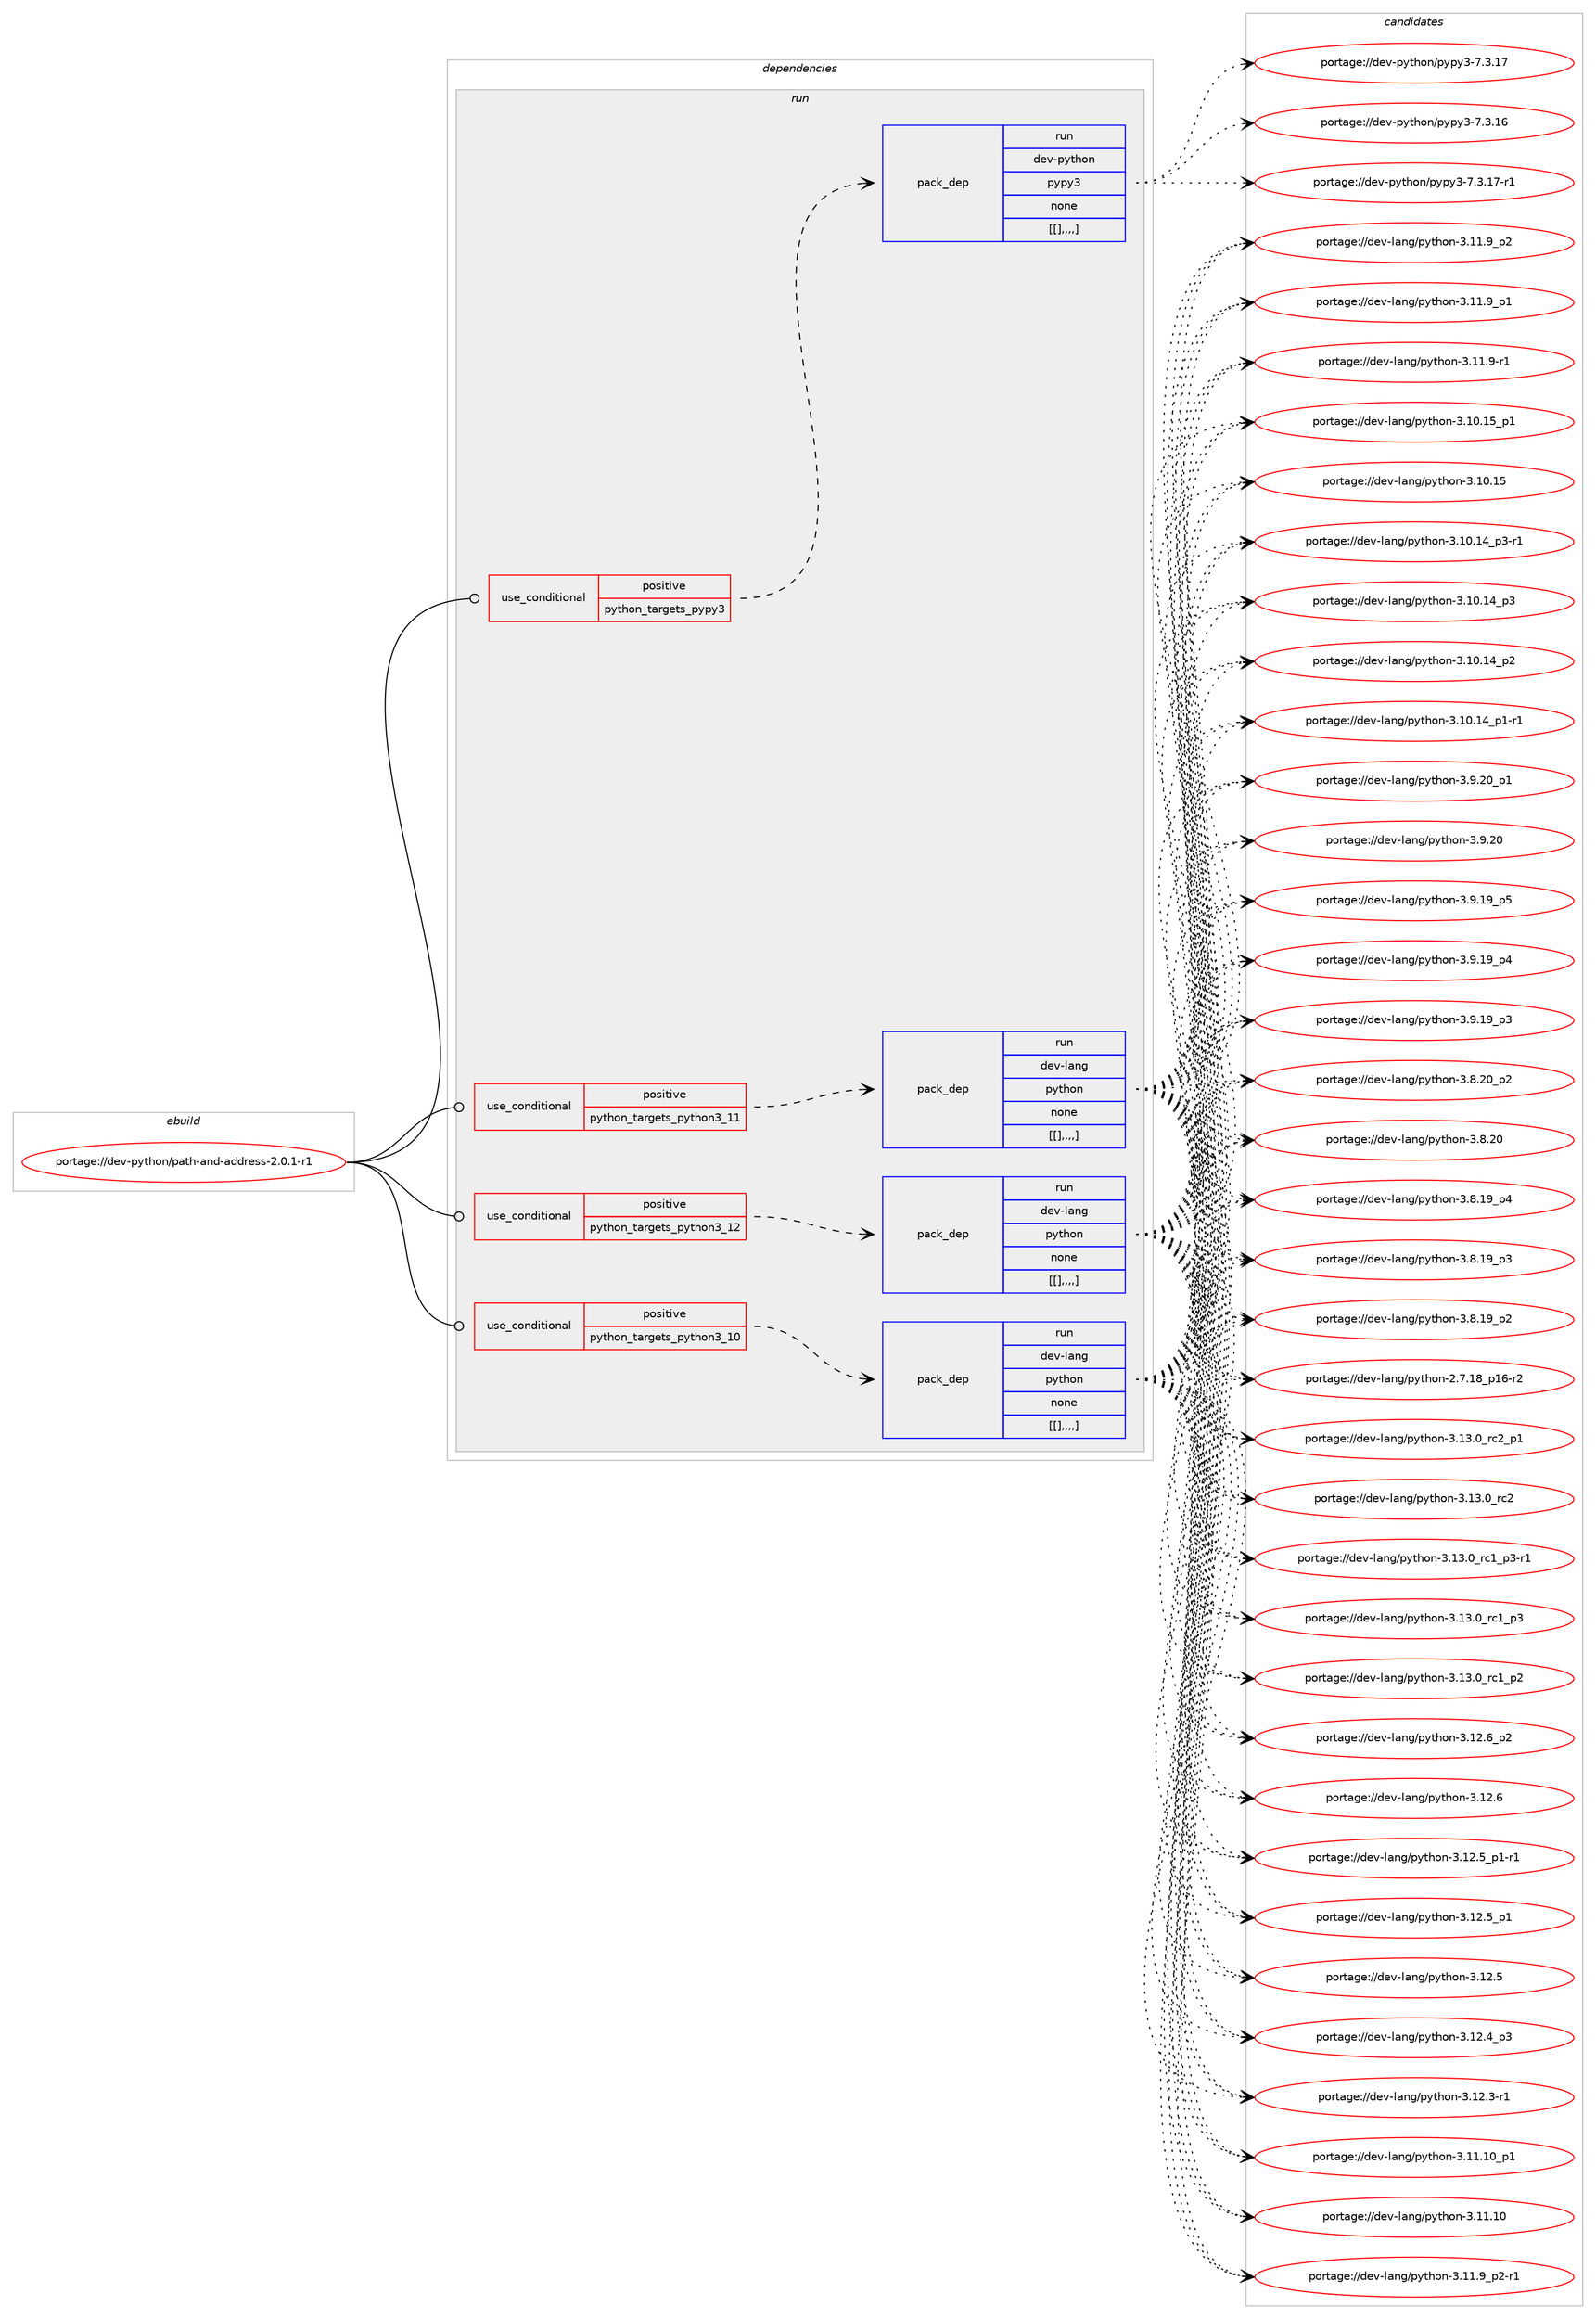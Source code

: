digraph prolog {

# *************
# Graph options
# *************

newrank=true;
concentrate=true;
compound=true;
graph [rankdir=LR,fontname=Helvetica,fontsize=10,ranksep=1.5];#, ranksep=2.5, nodesep=0.2];
edge  [arrowhead=vee];
node  [fontname=Helvetica,fontsize=10];

# **********
# The ebuild
# **********

subgraph cluster_leftcol {
color=gray;
label=<<i>ebuild</i>>;
id [label="portage://dev-python/path-and-address-2.0.1-r1", color=red, width=4, href="../dev-python/path-and-address-2.0.1-r1.svg"];
}

# ****************
# The dependencies
# ****************

subgraph cluster_midcol {
color=gray;
label=<<i>dependencies</i>>;
subgraph cluster_compile {
fillcolor="#eeeeee";
style=filled;
label=<<i>compile</i>>;
}
subgraph cluster_compileandrun {
fillcolor="#eeeeee";
style=filled;
label=<<i>compile and run</i>>;
}
subgraph cluster_run {
fillcolor="#eeeeee";
style=filled;
label=<<i>run</i>>;
subgraph cond37029 {
dependency155861 [label=<<TABLE BORDER="0" CELLBORDER="1" CELLSPACING="0" CELLPADDING="4"><TR><TD ROWSPAN="3" CELLPADDING="10">use_conditional</TD></TR><TR><TD>positive</TD></TR><TR><TD>python_targets_pypy3</TD></TR></TABLE>>, shape=none, color=red];
subgraph pack117615 {
dependency155862 [label=<<TABLE BORDER="0" CELLBORDER="1" CELLSPACING="0" CELLPADDING="4" WIDTH="220"><TR><TD ROWSPAN="6" CELLPADDING="30">pack_dep</TD></TR><TR><TD WIDTH="110">run</TD></TR><TR><TD>dev-python</TD></TR><TR><TD>pypy3</TD></TR><TR><TD>none</TD></TR><TR><TD>[[],,,,]</TD></TR></TABLE>>, shape=none, color=blue];
}
dependency155861:e -> dependency155862:w [weight=20,style="dashed",arrowhead="vee"];
}
id:e -> dependency155861:w [weight=20,style="solid",arrowhead="odot"];
subgraph cond37030 {
dependency155863 [label=<<TABLE BORDER="0" CELLBORDER="1" CELLSPACING="0" CELLPADDING="4"><TR><TD ROWSPAN="3" CELLPADDING="10">use_conditional</TD></TR><TR><TD>positive</TD></TR><TR><TD>python_targets_python3_10</TD></TR></TABLE>>, shape=none, color=red];
subgraph pack117616 {
dependency155864 [label=<<TABLE BORDER="0" CELLBORDER="1" CELLSPACING="0" CELLPADDING="4" WIDTH="220"><TR><TD ROWSPAN="6" CELLPADDING="30">pack_dep</TD></TR><TR><TD WIDTH="110">run</TD></TR><TR><TD>dev-lang</TD></TR><TR><TD>python</TD></TR><TR><TD>none</TD></TR><TR><TD>[[],,,,]</TD></TR></TABLE>>, shape=none, color=blue];
}
dependency155863:e -> dependency155864:w [weight=20,style="dashed",arrowhead="vee"];
}
id:e -> dependency155863:w [weight=20,style="solid",arrowhead="odot"];
subgraph cond37031 {
dependency155865 [label=<<TABLE BORDER="0" CELLBORDER="1" CELLSPACING="0" CELLPADDING="4"><TR><TD ROWSPAN="3" CELLPADDING="10">use_conditional</TD></TR><TR><TD>positive</TD></TR><TR><TD>python_targets_python3_11</TD></TR></TABLE>>, shape=none, color=red];
subgraph pack117617 {
dependency155866 [label=<<TABLE BORDER="0" CELLBORDER="1" CELLSPACING="0" CELLPADDING="4" WIDTH="220"><TR><TD ROWSPAN="6" CELLPADDING="30">pack_dep</TD></TR><TR><TD WIDTH="110">run</TD></TR><TR><TD>dev-lang</TD></TR><TR><TD>python</TD></TR><TR><TD>none</TD></TR><TR><TD>[[],,,,]</TD></TR></TABLE>>, shape=none, color=blue];
}
dependency155865:e -> dependency155866:w [weight=20,style="dashed",arrowhead="vee"];
}
id:e -> dependency155865:w [weight=20,style="solid",arrowhead="odot"];
subgraph cond37032 {
dependency155867 [label=<<TABLE BORDER="0" CELLBORDER="1" CELLSPACING="0" CELLPADDING="4"><TR><TD ROWSPAN="3" CELLPADDING="10">use_conditional</TD></TR><TR><TD>positive</TD></TR><TR><TD>python_targets_python3_12</TD></TR></TABLE>>, shape=none, color=red];
subgraph pack117618 {
dependency155868 [label=<<TABLE BORDER="0" CELLBORDER="1" CELLSPACING="0" CELLPADDING="4" WIDTH="220"><TR><TD ROWSPAN="6" CELLPADDING="30">pack_dep</TD></TR><TR><TD WIDTH="110">run</TD></TR><TR><TD>dev-lang</TD></TR><TR><TD>python</TD></TR><TR><TD>none</TD></TR><TR><TD>[[],,,,]</TD></TR></TABLE>>, shape=none, color=blue];
}
dependency155867:e -> dependency155868:w [weight=20,style="dashed",arrowhead="vee"];
}
id:e -> dependency155867:w [weight=20,style="solid",arrowhead="odot"];
}
}

# **************
# The candidates
# **************

subgraph cluster_choices {
rank=same;
color=gray;
label=<<i>candidates</i>>;

subgraph choice117615 {
color=black;
nodesep=1;
choice100101118451121211161041111104711212111212151455546514649554511449 [label="portage://dev-python/pypy3-7.3.17-r1", color=red, width=4,href="../dev-python/pypy3-7.3.17-r1.svg"];
choice10010111845112121116104111110471121211121215145554651464955 [label="portage://dev-python/pypy3-7.3.17", color=red, width=4,href="../dev-python/pypy3-7.3.17.svg"];
choice10010111845112121116104111110471121211121215145554651464954 [label="portage://dev-python/pypy3-7.3.16", color=red, width=4,href="../dev-python/pypy3-7.3.16.svg"];
dependency155862:e -> choice100101118451121211161041111104711212111212151455546514649554511449:w [style=dotted,weight="100"];
dependency155862:e -> choice10010111845112121116104111110471121211121215145554651464955:w [style=dotted,weight="100"];
dependency155862:e -> choice10010111845112121116104111110471121211121215145554651464954:w [style=dotted,weight="100"];
}
subgraph choice117616 {
color=black;
nodesep=1;
choice100101118451089711010347112121116104111110455146495146489511499509511249 [label="portage://dev-lang/python-3.13.0_rc2_p1", color=red, width=4,href="../dev-lang/python-3.13.0_rc2_p1.svg"];
choice10010111845108971101034711212111610411111045514649514648951149950 [label="portage://dev-lang/python-3.13.0_rc2", color=red, width=4,href="../dev-lang/python-3.13.0_rc2.svg"];
choice1001011184510897110103471121211161041111104551464951464895114994995112514511449 [label="portage://dev-lang/python-3.13.0_rc1_p3-r1", color=red, width=4,href="../dev-lang/python-3.13.0_rc1_p3-r1.svg"];
choice100101118451089711010347112121116104111110455146495146489511499499511251 [label="portage://dev-lang/python-3.13.0_rc1_p3", color=red, width=4,href="../dev-lang/python-3.13.0_rc1_p3.svg"];
choice100101118451089711010347112121116104111110455146495146489511499499511250 [label="portage://dev-lang/python-3.13.0_rc1_p2", color=red, width=4,href="../dev-lang/python-3.13.0_rc1_p2.svg"];
choice100101118451089711010347112121116104111110455146495046549511250 [label="portage://dev-lang/python-3.12.6_p2", color=red, width=4,href="../dev-lang/python-3.12.6_p2.svg"];
choice10010111845108971101034711212111610411111045514649504654 [label="portage://dev-lang/python-3.12.6", color=red, width=4,href="../dev-lang/python-3.12.6.svg"];
choice1001011184510897110103471121211161041111104551464950465395112494511449 [label="portage://dev-lang/python-3.12.5_p1-r1", color=red, width=4,href="../dev-lang/python-3.12.5_p1-r1.svg"];
choice100101118451089711010347112121116104111110455146495046539511249 [label="portage://dev-lang/python-3.12.5_p1", color=red, width=4,href="../dev-lang/python-3.12.5_p1.svg"];
choice10010111845108971101034711212111610411111045514649504653 [label="portage://dev-lang/python-3.12.5", color=red, width=4,href="../dev-lang/python-3.12.5.svg"];
choice100101118451089711010347112121116104111110455146495046529511251 [label="portage://dev-lang/python-3.12.4_p3", color=red, width=4,href="../dev-lang/python-3.12.4_p3.svg"];
choice100101118451089711010347112121116104111110455146495046514511449 [label="portage://dev-lang/python-3.12.3-r1", color=red, width=4,href="../dev-lang/python-3.12.3-r1.svg"];
choice10010111845108971101034711212111610411111045514649494649489511249 [label="portage://dev-lang/python-3.11.10_p1", color=red, width=4,href="../dev-lang/python-3.11.10_p1.svg"];
choice1001011184510897110103471121211161041111104551464949464948 [label="portage://dev-lang/python-3.11.10", color=red, width=4,href="../dev-lang/python-3.11.10.svg"];
choice1001011184510897110103471121211161041111104551464949465795112504511449 [label="portage://dev-lang/python-3.11.9_p2-r1", color=red, width=4,href="../dev-lang/python-3.11.9_p2-r1.svg"];
choice100101118451089711010347112121116104111110455146494946579511250 [label="portage://dev-lang/python-3.11.9_p2", color=red, width=4,href="../dev-lang/python-3.11.9_p2.svg"];
choice100101118451089711010347112121116104111110455146494946579511249 [label="portage://dev-lang/python-3.11.9_p1", color=red, width=4,href="../dev-lang/python-3.11.9_p1.svg"];
choice100101118451089711010347112121116104111110455146494946574511449 [label="portage://dev-lang/python-3.11.9-r1", color=red, width=4,href="../dev-lang/python-3.11.9-r1.svg"];
choice10010111845108971101034711212111610411111045514649484649539511249 [label="portage://dev-lang/python-3.10.15_p1", color=red, width=4,href="../dev-lang/python-3.10.15_p1.svg"];
choice1001011184510897110103471121211161041111104551464948464953 [label="portage://dev-lang/python-3.10.15", color=red, width=4,href="../dev-lang/python-3.10.15.svg"];
choice100101118451089711010347112121116104111110455146494846495295112514511449 [label="portage://dev-lang/python-3.10.14_p3-r1", color=red, width=4,href="../dev-lang/python-3.10.14_p3-r1.svg"];
choice10010111845108971101034711212111610411111045514649484649529511251 [label="portage://dev-lang/python-3.10.14_p3", color=red, width=4,href="../dev-lang/python-3.10.14_p3.svg"];
choice10010111845108971101034711212111610411111045514649484649529511250 [label="portage://dev-lang/python-3.10.14_p2", color=red, width=4,href="../dev-lang/python-3.10.14_p2.svg"];
choice100101118451089711010347112121116104111110455146494846495295112494511449 [label="portage://dev-lang/python-3.10.14_p1-r1", color=red, width=4,href="../dev-lang/python-3.10.14_p1-r1.svg"];
choice100101118451089711010347112121116104111110455146574650489511249 [label="portage://dev-lang/python-3.9.20_p1", color=red, width=4,href="../dev-lang/python-3.9.20_p1.svg"];
choice10010111845108971101034711212111610411111045514657465048 [label="portage://dev-lang/python-3.9.20", color=red, width=4,href="../dev-lang/python-3.9.20.svg"];
choice100101118451089711010347112121116104111110455146574649579511253 [label="portage://dev-lang/python-3.9.19_p5", color=red, width=4,href="../dev-lang/python-3.9.19_p5.svg"];
choice100101118451089711010347112121116104111110455146574649579511252 [label="portage://dev-lang/python-3.9.19_p4", color=red, width=4,href="../dev-lang/python-3.9.19_p4.svg"];
choice100101118451089711010347112121116104111110455146574649579511251 [label="portage://dev-lang/python-3.9.19_p3", color=red, width=4,href="../dev-lang/python-3.9.19_p3.svg"];
choice100101118451089711010347112121116104111110455146564650489511250 [label="portage://dev-lang/python-3.8.20_p2", color=red, width=4,href="../dev-lang/python-3.8.20_p2.svg"];
choice10010111845108971101034711212111610411111045514656465048 [label="portage://dev-lang/python-3.8.20", color=red, width=4,href="../dev-lang/python-3.8.20.svg"];
choice100101118451089711010347112121116104111110455146564649579511252 [label="portage://dev-lang/python-3.8.19_p4", color=red, width=4,href="../dev-lang/python-3.8.19_p4.svg"];
choice100101118451089711010347112121116104111110455146564649579511251 [label="portage://dev-lang/python-3.8.19_p3", color=red, width=4,href="../dev-lang/python-3.8.19_p3.svg"];
choice100101118451089711010347112121116104111110455146564649579511250 [label="portage://dev-lang/python-3.8.19_p2", color=red, width=4,href="../dev-lang/python-3.8.19_p2.svg"];
choice100101118451089711010347112121116104111110455046554649569511249544511450 [label="portage://dev-lang/python-2.7.18_p16-r2", color=red, width=4,href="../dev-lang/python-2.7.18_p16-r2.svg"];
dependency155864:e -> choice100101118451089711010347112121116104111110455146495146489511499509511249:w [style=dotted,weight="100"];
dependency155864:e -> choice10010111845108971101034711212111610411111045514649514648951149950:w [style=dotted,weight="100"];
dependency155864:e -> choice1001011184510897110103471121211161041111104551464951464895114994995112514511449:w [style=dotted,weight="100"];
dependency155864:e -> choice100101118451089711010347112121116104111110455146495146489511499499511251:w [style=dotted,weight="100"];
dependency155864:e -> choice100101118451089711010347112121116104111110455146495146489511499499511250:w [style=dotted,weight="100"];
dependency155864:e -> choice100101118451089711010347112121116104111110455146495046549511250:w [style=dotted,weight="100"];
dependency155864:e -> choice10010111845108971101034711212111610411111045514649504654:w [style=dotted,weight="100"];
dependency155864:e -> choice1001011184510897110103471121211161041111104551464950465395112494511449:w [style=dotted,weight="100"];
dependency155864:e -> choice100101118451089711010347112121116104111110455146495046539511249:w [style=dotted,weight="100"];
dependency155864:e -> choice10010111845108971101034711212111610411111045514649504653:w [style=dotted,weight="100"];
dependency155864:e -> choice100101118451089711010347112121116104111110455146495046529511251:w [style=dotted,weight="100"];
dependency155864:e -> choice100101118451089711010347112121116104111110455146495046514511449:w [style=dotted,weight="100"];
dependency155864:e -> choice10010111845108971101034711212111610411111045514649494649489511249:w [style=dotted,weight="100"];
dependency155864:e -> choice1001011184510897110103471121211161041111104551464949464948:w [style=dotted,weight="100"];
dependency155864:e -> choice1001011184510897110103471121211161041111104551464949465795112504511449:w [style=dotted,weight="100"];
dependency155864:e -> choice100101118451089711010347112121116104111110455146494946579511250:w [style=dotted,weight="100"];
dependency155864:e -> choice100101118451089711010347112121116104111110455146494946579511249:w [style=dotted,weight="100"];
dependency155864:e -> choice100101118451089711010347112121116104111110455146494946574511449:w [style=dotted,weight="100"];
dependency155864:e -> choice10010111845108971101034711212111610411111045514649484649539511249:w [style=dotted,weight="100"];
dependency155864:e -> choice1001011184510897110103471121211161041111104551464948464953:w [style=dotted,weight="100"];
dependency155864:e -> choice100101118451089711010347112121116104111110455146494846495295112514511449:w [style=dotted,weight="100"];
dependency155864:e -> choice10010111845108971101034711212111610411111045514649484649529511251:w [style=dotted,weight="100"];
dependency155864:e -> choice10010111845108971101034711212111610411111045514649484649529511250:w [style=dotted,weight="100"];
dependency155864:e -> choice100101118451089711010347112121116104111110455146494846495295112494511449:w [style=dotted,weight="100"];
dependency155864:e -> choice100101118451089711010347112121116104111110455146574650489511249:w [style=dotted,weight="100"];
dependency155864:e -> choice10010111845108971101034711212111610411111045514657465048:w [style=dotted,weight="100"];
dependency155864:e -> choice100101118451089711010347112121116104111110455146574649579511253:w [style=dotted,weight="100"];
dependency155864:e -> choice100101118451089711010347112121116104111110455146574649579511252:w [style=dotted,weight="100"];
dependency155864:e -> choice100101118451089711010347112121116104111110455146574649579511251:w [style=dotted,weight="100"];
dependency155864:e -> choice100101118451089711010347112121116104111110455146564650489511250:w [style=dotted,weight="100"];
dependency155864:e -> choice10010111845108971101034711212111610411111045514656465048:w [style=dotted,weight="100"];
dependency155864:e -> choice100101118451089711010347112121116104111110455146564649579511252:w [style=dotted,weight="100"];
dependency155864:e -> choice100101118451089711010347112121116104111110455146564649579511251:w [style=dotted,weight="100"];
dependency155864:e -> choice100101118451089711010347112121116104111110455146564649579511250:w [style=dotted,weight="100"];
dependency155864:e -> choice100101118451089711010347112121116104111110455046554649569511249544511450:w [style=dotted,weight="100"];
}
subgraph choice117617 {
color=black;
nodesep=1;
choice100101118451089711010347112121116104111110455146495146489511499509511249 [label="portage://dev-lang/python-3.13.0_rc2_p1", color=red, width=4,href="../dev-lang/python-3.13.0_rc2_p1.svg"];
choice10010111845108971101034711212111610411111045514649514648951149950 [label="portage://dev-lang/python-3.13.0_rc2", color=red, width=4,href="../dev-lang/python-3.13.0_rc2.svg"];
choice1001011184510897110103471121211161041111104551464951464895114994995112514511449 [label="portage://dev-lang/python-3.13.0_rc1_p3-r1", color=red, width=4,href="../dev-lang/python-3.13.0_rc1_p3-r1.svg"];
choice100101118451089711010347112121116104111110455146495146489511499499511251 [label="portage://dev-lang/python-3.13.0_rc1_p3", color=red, width=4,href="../dev-lang/python-3.13.0_rc1_p3.svg"];
choice100101118451089711010347112121116104111110455146495146489511499499511250 [label="portage://dev-lang/python-3.13.0_rc1_p2", color=red, width=4,href="../dev-lang/python-3.13.0_rc1_p2.svg"];
choice100101118451089711010347112121116104111110455146495046549511250 [label="portage://dev-lang/python-3.12.6_p2", color=red, width=4,href="../dev-lang/python-3.12.6_p2.svg"];
choice10010111845108971101034711212111610411111045514649504654 [label="portage://dev-lang/python-3.12.6", color=red, width=4,href="../dev-lang/python-3.12.6.svg"];
choice1001011184510897110103471121211161041111104551464950465395112494511449 [label="portage://dev-lang/python-3.12.5_p1-r1", color=red, width=4,href="../dev-lang/python-3.12.5_p1-r1.svg"];
choice100101118451089711010347112121116104111110455146495046539511249 [label="portage://dev-lang/python-3.12.5_p1", color=red, width=4,href="../dev-lang/python-3.12.5_p1.svg"];
choice10010111845108971101034711212111610411111045514649504653 [label="portage://dev-lang/python-3.12.5", color=red, width=4,href="../dev-lang/python-3.12.5.svg"];
choice100101118451089711010347112121116104111110455146495046529511251 [label="portage://dev-lang/python-3.12.4_p3", color=red, width=4,href="../dev-lang/python-3.12.4_p3.svg"];
choice100101118451089711010347112121116104111110455146495046514511449 [label="portage://dev-lang/python-3.12.3-r1", color=red, width=4,href="../dev-lang/python-3.12.3-r1.svg"];
choice10010111845108971101034711212111610411111045514649494649489511249 [label="portage://dev-lang/python-3.11.10_p1", color=red, width=4,href="../dev-lang/python-3.11.10_p1.svg"];
choice1001011184510897110103471121211161041111104551464949464948 [label="portage://dev-lang/python-3.11.10", color=red, width=4,href="../dev-lang/python-3.11.10.svg"];
choice1001011184510897110103471121211161041111104551464949465795112504511449 [label="portage://dev-lang/python-3.11.9_p2-r1", color=red, width=4,href="../dev-lang/python-3.11.9_p2-r1.svg"];
choice100101118451089711010347112121116104111110455146494946579511250 [label="portage://dev-lang/python-3.11.9_p2", color=red, width=4,href="../dev-lang/python-3.11.9_p2.svg"];
choice100101118451089711010347112121116104111110455146494946579511249 [label="portage://dev-lang/python-3.11.9_p1", color=red, width=4,href="../dev-lang/python-3.11.9_p1.svg"];
choice100101118451089711010347112121116104111110455146494946574511449 [label="portage://dev-lang/python-3.11.9-r1", color=red, width=4,href="../dev-lang/python-3.11.9-r1.svg"];
choice10010111845108971101034711212111610411111045514649484649539511249 [label="portage://dev-lang/python-3.10.15_p1", color=red, width=4,href="../dev-lang/python-3.10.15_p1.svg"];
choice1001011184510897110103471121211161041111104551464948464953 [label="portage://dev-lang/python-3.10.15", color=red, width=4,href="../dev-lang/python-3.10.15.svg"];
choice100101118451089711010347112121116104111110455146494846495295112514511449 [label="portage://dev-lang/python-3.10.14_p3-r1", color=red, width=4,href="../dev-lang/python-3.10.14_p3-r1.svg"];
choice10010111845108971101034711212111610411111045514649484649529511251 [label="portage://dev-lang/python-3.10.14_p3", color=red, width=4,href="../dev-lang/python-3.10.14_p3.svg"];
choice10010111845108971101034711212111610411111045514649484649529511250 [label="portage://dev-lang/python-3.10.14_p2", color=red, width=4,href="../dev-lang/python-3.10.14_p2.svg"];
choice100101118451089711010347112121116104111110455146494846495295112494511449 [label="portage://dev-lang/python-3.10.14_p1-r1", color=red, width=4,href="../dev-lang/python-3.10.14_p1-r1.svg"];
choice100101118451089711010347112121116104111110455146574650489511249 [label="portage://dev-lang/python-3.9.20_p1", color=red, width=4,href="../dev-lang/python-3.9.20_p1.svg"];
choice10010111845108971101034711212111610411111045514657465048 [label="portage://dev-lang/python-3.9.20", color=red, width=4,href="../dev-lang/python-3.9.20.svg"];
choice100101118451089711010347112121116104111110455146574649579511253 [label="portage://dev-lang/python-3.9.19_p5", color=red, width=4,href="../dev-lang/python-3.9.19_p5.svg"];
choice100101118451089711010347112121116104111110455146574649579511252 [label="portage://dev-lang/python-3.9.19_p4", color=red, width=4,href="../dev-lang/python-3.9.19_p4.svg"];
choice100101118451089711010347112121116104111110455146574649579511251 [label="portage://dev-lang/python-3.9.19_p3", color=red, width=4,href="../dev-lang/python-3.9.19_p3.svg"];
choice100101118451089711010347112121116104111110455146564650489511250 [label="portage://dev-lang/python-3.8.20_p2", color=red, width=4,href="../dev-lang/python-3.8.20_p2.svg"];
choice10010111845108971101034711212111610411111045514656465048 [label="portage://dev-lang/python-3.8.20", color=red, width=4,href="../dev-lang/python-3.8.20.svg"];
choice100101118451089711010347112121116104111110455146564649579511252 [label="portage://dev-lang/python-3.8.19_p4", color=red, width=4,href="../dev-lang/python-3.8.19_p4.svg"];
choice100101118451089711010347112121116104111110455146564649579511251 [label="portage://dev-lang/python-3.8.19_p3", color=red, width=4,href="../dev-lang/python-3.8.19_p3.svg"];
choice100101118451089711010347112121116104111110455146564649579511250 [label="portage://dev-lang/python-3.8.19_p2", color=red, width=4,href="../dev-lang/python-3.8.19_p2.svg"];
choice100101118451089711010347112121116104111110455046554649569511249544511450 [label="portage://dev-lang/python-2.7.18_p16-r2", color=red, width=4,href="../dev-lang/python-2.7.18_p16-r2.svg"];
dependency155866:e -> choice100101118451089711010347112121116104111110455146495146489511499509511249:w [style=dotted,weight="100"];
dependency155866:e -> choice10010111845108971101034711212111610411111045514649514648951149950:w [style=dotted,weight="100"];
dependency155866:e -> choice1001011184510897110103471121211161041111104551464951464895114994995112514511449:w [style=dotted,weight="100"];
dependency155866:e -> choice100101118451089711010347112121116104111110455146495146489511499499511251:w [style=dotted,weight="100"];
dependency155866:e -> choice100101118451089711010347112121116104111110455146495146489511499499511250:w [style=dotted,weight="100"];
dependency155866:e -> choice100101118451089711010347112121116104111110455146495046549511250:w [style=dotted,weight="100"];
dependency155866:e -> choice10010111845108971101034711212111610411111045514649504654:w [style=dotted,weight="100"];
dependency155866:e -> choice1001011184510897110103471121211161041111104551464950465395112494511449:w [style=dotted,weight="100"];
dependency155866:e -> choice100101118451089711010347112121116104111110455146495046539511249:w [style=dotted,weight="100"];
dependency155866:e -> choice10010111845108971101034711212111610411111045514649504653:w [style=dotted,weight="100"];
dependency155866:e -> choice100101118451089711010347112121116104111110455146495046529511251:w [style=dotted,weight="100"];
dependency155866:e -> choice100101118451089711010347112121116104111110455146495046514511449:w [style=dotted,weight="100"];
dependency155866:e -> choice10010111845108971101034711212111610411111045514649494649489511249:w [style=dotted,weight="100"];
dependency155866:e -> choice1001011184510897110103471121211161041111104551464949464948:w [style=dotted,weight="100"];
dependency155866:e -> choice1001011184510897110103471121211161041111104551464949465795112504511449:w [style=dotted,weight="100"];
dependency155866:e -> choice100101118451089711010347112121116104111110455146494946579511250:w [style=dotted,weight="100"];
dependency155866:e -> choice100101118451089711010347112121116104111110455146494946579511249:w [style=dotted,weight="100"];
dependency155866:e -> choice100101118451089711010347112121116104111110455146494946574511449:w [style=dotted,weight="100"];
dependency155866:e -> choice10010111845108971101034711212111610411111045514649484649539511249:w [style=dotted,weight="100"];
dependency155866:e -> choice1001011184510897110103471121211161041111104551464948464953:w [style=dotted,weight="100"];
dependency155866:e -> choice100101118451089711010347112121116104111110455146494846495295112514511449:w [style=dotted,weight="100"];
dependency155866:e -> choice10010111845108971101034711212111610411111045514649484649529511251:w [style=dotted,weight="100"];
dependency155866:e -> choice10010111845108971101034711212111610411111045514649484649529511250:w [style=dotted,weight="100"];
dependency155866:e -> choice100101118451089711010347112121116104111110455146494846495295112494511449:w [style=dotted,weight="100"];
dependency155866:e -> choice100101118451089711010347112121116104111110455146574650489511249:w [style=dotted,weight="100"];
dependency155866:e -> choice10010111845108971101034711212111610411111045514657465048:w [style=dotted,weight="100"];
dependency155866:e -> choice100101118451089711010347112121116104111110455146574649579511253:w [style=dotted,weight="100"];
dependency155866:e -> choice100101118451089711010347112121116104111110455146574649579511252:w [style=dotted,weight="100"];
dependency155866:e -> choice100101118451089711010347112121116104111110455146574649579511251:w [style=dotted,weight="100"];
dependency155866:e -> choice100101118451089711010347112121116104111110455146564650489511250:w [style=dotted,weight="100"];
dependency155866:e -> choice10010111845108971101034711212111610411111045514656465048:w [style=dotted,weight="100"];
dependency155866:e -> choice100101118451089711010347112121116104111110455146564649579511252:w [style=dotted,weight="100"];
dependency155866:e -> choice100101118451089711010347112121116104111110455146564649579511251:w [style=dotted,weight="100"];
dependency155866:e -> choice100101118451089711010347112121116104111110455146564649579511250:w [style=dotted,weight="100"];
dependency155866:e -> choice100101118451089711010347112121116104111110455046554649569511249544511450:w [style=dotted,weight="100"];
}
subgraph choice117618 {
color=black;
nodesep=1;
choice100101118451089711010347112121116104111110455146495146489511499509511249 [label="portage://dev-lang/python-3.13.0_rc2_p1", color=red, width=4,href="../dev-lang/python-3.13.0_rc2_p1.svg"];
choice10010111845108971101034711212111610411111045514649514648951149950 [label="portage://dev-lang/python-3.13.0_rc2", color=red, width=4,href="../dev-lang/python-3.13.0_rc2.svg"];
choice1001011184510897110103471121211161041111104551464951464895114994995112514511449 [label="portage://dev-lang/python-3.13.0_rc1_p3-r1", color=red, width=4,href="../dev-lang/python-3.13.0_rc1_p3-r1.svg"];
choice100101118451089711010347112121116104111110455146495146489511499499511251 [label="portage://dev-lang/python-3.13.0_rc1_p3", color=red, width=4,href="../dev-lang/python-3.13.0_rc1_p3.svg"];
choice100101118451089711010347112121116104111110455146495146489511499499511250 [label="portage://dev-lang/python-3.13.0_rc1_p2", color=red, width=4,href="../dev-lang/python-3.13.0_rc1_p2.svg"];
choice100101118451089711010347112121116104111110455146495046549511250 [label="portage://dev-lang/python-3.12.6_p2", color=red, width=4,href="../dev-lang/python-3.12.6_p2.svg"];
choice10010111845108971101034711212111610411111045514649504654 [label="portage://dev-lang/python-3.12.6", color=red, width=4,href="../dev-lang/python-3.12.6.svg"];
choice1001011184510897110103471121211161041111104551464950465395112494511449 [label="portage://dev-lang/python-3.12.5_p1-r1", color=red, width=4,href="../dev-lang/python-3.12.5_p1-r1.svg"];
choice100101118451089711010347112121116104111110455146495046539511249 [label="portage://dev-lang/python-3.12.5_p1", color=red, width=4,href="../dev-lang/python-3.12.5_p1.svg"];
choice10010111845108971101034711212111610411111045514649504653 [label="portage://dev-lang/python-3.12.5", color=red, width=4,href="../dev-lang/python-3.12.5.svg"];
choice100101118451089711010347112121116104111110455146495046529511251 [label="portage://dev-lang/python-3.12.4_p3", color=red, width=4,href="../dev-lang/python-3.12.4_p3.svg"];
choice100101118451089711010347112121116104111110455146495046514511449 [label="portage://dev-lang/python-3.12.3-r1", color=red, width=4,href="../dev-lang/python-3.12.3-r1.svg"];
choice10010111845108971101034711212111610411111045514649494649489511249 [label="portage://dev-lang/python-3.11.10_p1", color=red, width=4,href="../dev-lang/python-3.11.10_p1.svg"];
choice1001011184510897110103471121211161041111104551464949464948 [label="portage://dev-lang/python-3.11.10", color=red, width=4,href="../dev-lang/python-3.11.10.svg"];
choice1001011184510897110103471121211161041111104551464949465795112504511449 [label="portage://dev-lang/python-3.11.9_p2-r1", color=red, width=4,href="../dev-lang/python-3.11.9_p2-r1.svg"];
choice100101118451089711010347112121116104111110455146494946579511250 [label="portage://dev-lang/python-3.11.9_p2", color=red, width=4,href="../dev-lang/python-3.11.9_p2.svg"];
choice100101118451089711010347112121116104111110455146494946579511249 [label="portage://dev-lang/python-3.11.9_p1", color=red, width=4,href="../dev-lang/python-3.11.9_p1.svg"];
choice100101118451089711010347112121116104111110455146494946574511449 [label="portage://dev-lang/python-3.11.9-r1", color=red, width=4,href="../dev-lang/python-3.11.9-r1.svg"];
choice10010111845108971101034711212111610411111045514649484649539511249 [label="portage://dev-lang/python-3.10.15_p1", color=red, width=4,href="../dev-lang/python-3.10.15_p1.svg"];
choice1001011184510897110103471121211161041111104551464948464953 [label="portage://dev-lang/python-3.10.15", color=red, width=4,href="../dev-lang/python-3.10.15.svg"];
choice100101118451089711010347112121116104111110455146494846495295112514511449 [label="portage://dev-lang/python-3.10.14_p3-r1", color=red, width=4,href="../dev-lang/python-3.10.14_p3-r1.svg"];
choice10010111845108971101034711212111610411111045514649484649529511251 [label="portage://dev-lang/python-3.10.14_p3", color=red, width=4,href="../dev-lang/python-3.10.14_p3.svg"];
choice10010111845108971101034711212111610411111045514649484649529511250 [label="portage://dev-lang/python-3.10.14_p2", color=red, width=4,href="../dev-lang/python-3.10.14_p2.svg"];
choice100101118451089711010347112121116104111110455146494846495295112494511449 [label="portage://dev-lang/python-3.10.14_p1-r1", color=red, width=4,href="../dev-lang/python-3.10.14_p1-r1.svg"];
choice100101118451089711010347112121116104111110455146574650489511249 [label="portage://dev-lang/python-3.9.20_p1", color=red, width=4,href="../dev-lang/python-3.9.20_p1.svg"];
choice10010111845108971101034711212111610411111045514657465048 [label="portage://dev-lang/python-3.9.20", color=red, width=4,href="../dev-lang/python-3.9.20.svg"];
choice100101118451089711010347112121116104111110455146574649579511253 [label="portage://dev-lang/python-3.9.19_p5", color=red, width=4,href="../dev-lang/python-3.9.19_p5.svg"];
choice100101118451089711010347112121116104111110455146574649579511252 [label="portage://dev-lang/python-3.9.19_p4", color=red, width=4,href="../dev-lang/python-3.9.19_p4.svg"];
choice100101118451089711010347112121116104111110455146574649579511251 [label="portage://dev-lang/python-3.9.19_p3", color=red, width=4,href="../dev-lang/python-3.9.19_p3.svg"];
choice100101118451089711010347112121116104111110455146564650489511250 [label="portage://dev-lang/python-3.8.20_p2", color=red, width=4,href="../dev-lang/python-3.8.20_p2.svg"];
choice10010111845108971101034711212111610411111045514656465048 [label="portage://dev-lang/python-3.8.20", color=red, width=4,href="../dev-lang/python-3.8.20.svg"];
choice100101118451089711010347112121116104111110455146564649579511252 [label="portage://dev-lang/python-3.8.19_p4", color=red, width=4,href="../dev-lang/python-3.8.19_p4.svg"];
choice100101118451089711010347112121116104111110455146564649579511251 [label="portage://dev-lang/python-3.8.19_p3", color=red, width=4,href="../dev-lang/python-3.8.19_p3.svg"];
choice100101118451089711010347112121116104111110455146564649579511250 [label="portage://dev-lang/python-3.8.19_p2", color=red, width=4,href="../dev-lang/python-3.8.19_p2.svg"];
choice100101118451089711010347112121116104111110455046554649569511249544511450 [label="portage://dev-lang/python-2.7.18_p16-r2", color=red, width=4,href="../dev-lang/python-2.7.18_p16-r2.svg"];
dependency155868:e -> choice100101118451089711010347112121116104111110455146495146489511499509511249:w [style=dotted,weight="100"];
dependency155868:e -> choice10010111845108971101034711212111610411111045514649514648951149950:w [style=dotted,weight="100"];
dependency155868:e -> choice1001011184510897110103471121211161041111104551464951464895114994995112514511449:w [style=dotted,weight="100"];
dependency155868:e -> choice100101118451089711010347112121116104111110455146495146489511499499511251:w [style=dotted,weight="100"];
dependency155868:e -> choice100101118451089711010347112121116104111110455146495146489511499499511250:w [style=dotted,weight="100"];
dependency155868:e -> choice100101118451089711010347112121116104111110455146495046549511250:w [style=dotted,weight="100"];
dependency155868:e -> choice10010111845108971101034711212111610411111045514649504654:w [style=dotted,weight="100"];
dependency155868:e -> choice1001011184510897110103471121211161041111104551464950465395112494511449:w [style=dotted,weight="100"];
dependency155868:e -> choice100101118451089711010347112121116104111110455146495046539511249:w [style=dotted,weight="100"];
dependency155868:e -> choice10010111845108971101034711212111610411111045514649504653:w [style=dotted,weight="100"];
dependency155868:e -> choice100101118451089711010347112121116104111110455146495046529511251:w [style=dotted,weight="100"];
dependency155868:e -> choice100101118451089711010347112121116104111110455146495046514511449:w [style=dotted,weight="100"];
dependency155868:e -> choice10010111845108971101034711212111610411111045514649494649489511249:w [style=dotted,weight="100"];
dependency155868:e -> choice1001011184510897110103471121211161041111104551464949464948:w [style=dotted,weight="100"];
dependency155868:e -> choice1001011184510897110103471121211161041111104551464949465795112504511449:w [style=dotted,weight="100"];
dependency155868:e -> choice100101118451089711010347112121116104111110455146494946579511250:w [style=dotted,weight="100"];
dependency155868:e -> choice100101118451089711010347112121116104111110455146494946579511249:w [style=dotted,weight="100"];
dependency155868:e -> choice100101118451089711010347112121116104111110455146494946574511449:w [style=dotted,weight="100"];
dependency155868:e -> choice10010111845108971101034711212111610411111045514649484649539511249:w [style=dotted,weight="100"];
dependency155868:e -> choice1001011184510897110103471121211161041111104551464948464953:w [style=dotted,weight="100"];
dependency155868:e -> choice100101118451089711010347112121116104111110455146494846495295112514511449:w [style=dotted,weight="100"];
dependency155868:e -> choice10010111845108971101034711212111610411111045514649484649529511251:w [style=dotted,weight="100"];
dependency155868:e -> choice10010111845108971101034711212111610411111045514649484649529511250:w [style=dotted,weight="100"];
dependency155868:e -> choice100101118451089711010347112121116104111110455146494846495295112494511449:w [style=dotted,weight="100"];
dependency155868:e -> choice100101118451089711010347112121116104111110455146574650489511249:w [style=dotted,weight="100"];
dependency155868:e -> choice10010111845108971101034711212111610411111045514657465048:w [style=dotted,weight="100"];
dependency155868:e -> choice100101118451089711010347112121116104111110455146574649579511253:w [style=dotted,weight="100"];
dependency155868:e -> choice100101118451089711010347112121116104111110455146574649579511252:w [style=dotted,weight="100"];
dependency155868:e -> choice100101118451089711010347112121116104111110455146574649579511251:w [style=dotted,weight="100"];
dependency155868:e -> choice100101118451089711010347112121116104111110455146564650489511250:w [style=dotted,weight="100"];
dependency155868:e -> choice10010111845108971101034711212111610411111045514656465048:w [style=dotted,weight="100"];
dependency155868:e -> choice100101118451089711010347112121116104111110455146564649579511252:w [style=dotted,weight="100"];
dependency155868:e -> choice100101118451089711010347112121116104111110455146564649579511251:w [style=dotted,weight="100"];
dependency155868:e -> choice100101118451089711010347112121116104111110455146564649579511250:w [style=dotted,weight="100"];
dependency155868:e -> choice100101118451089711010347112121116104111110455046554649569511249544511450:w [style=dotted,weight="100"];
}
}

}
